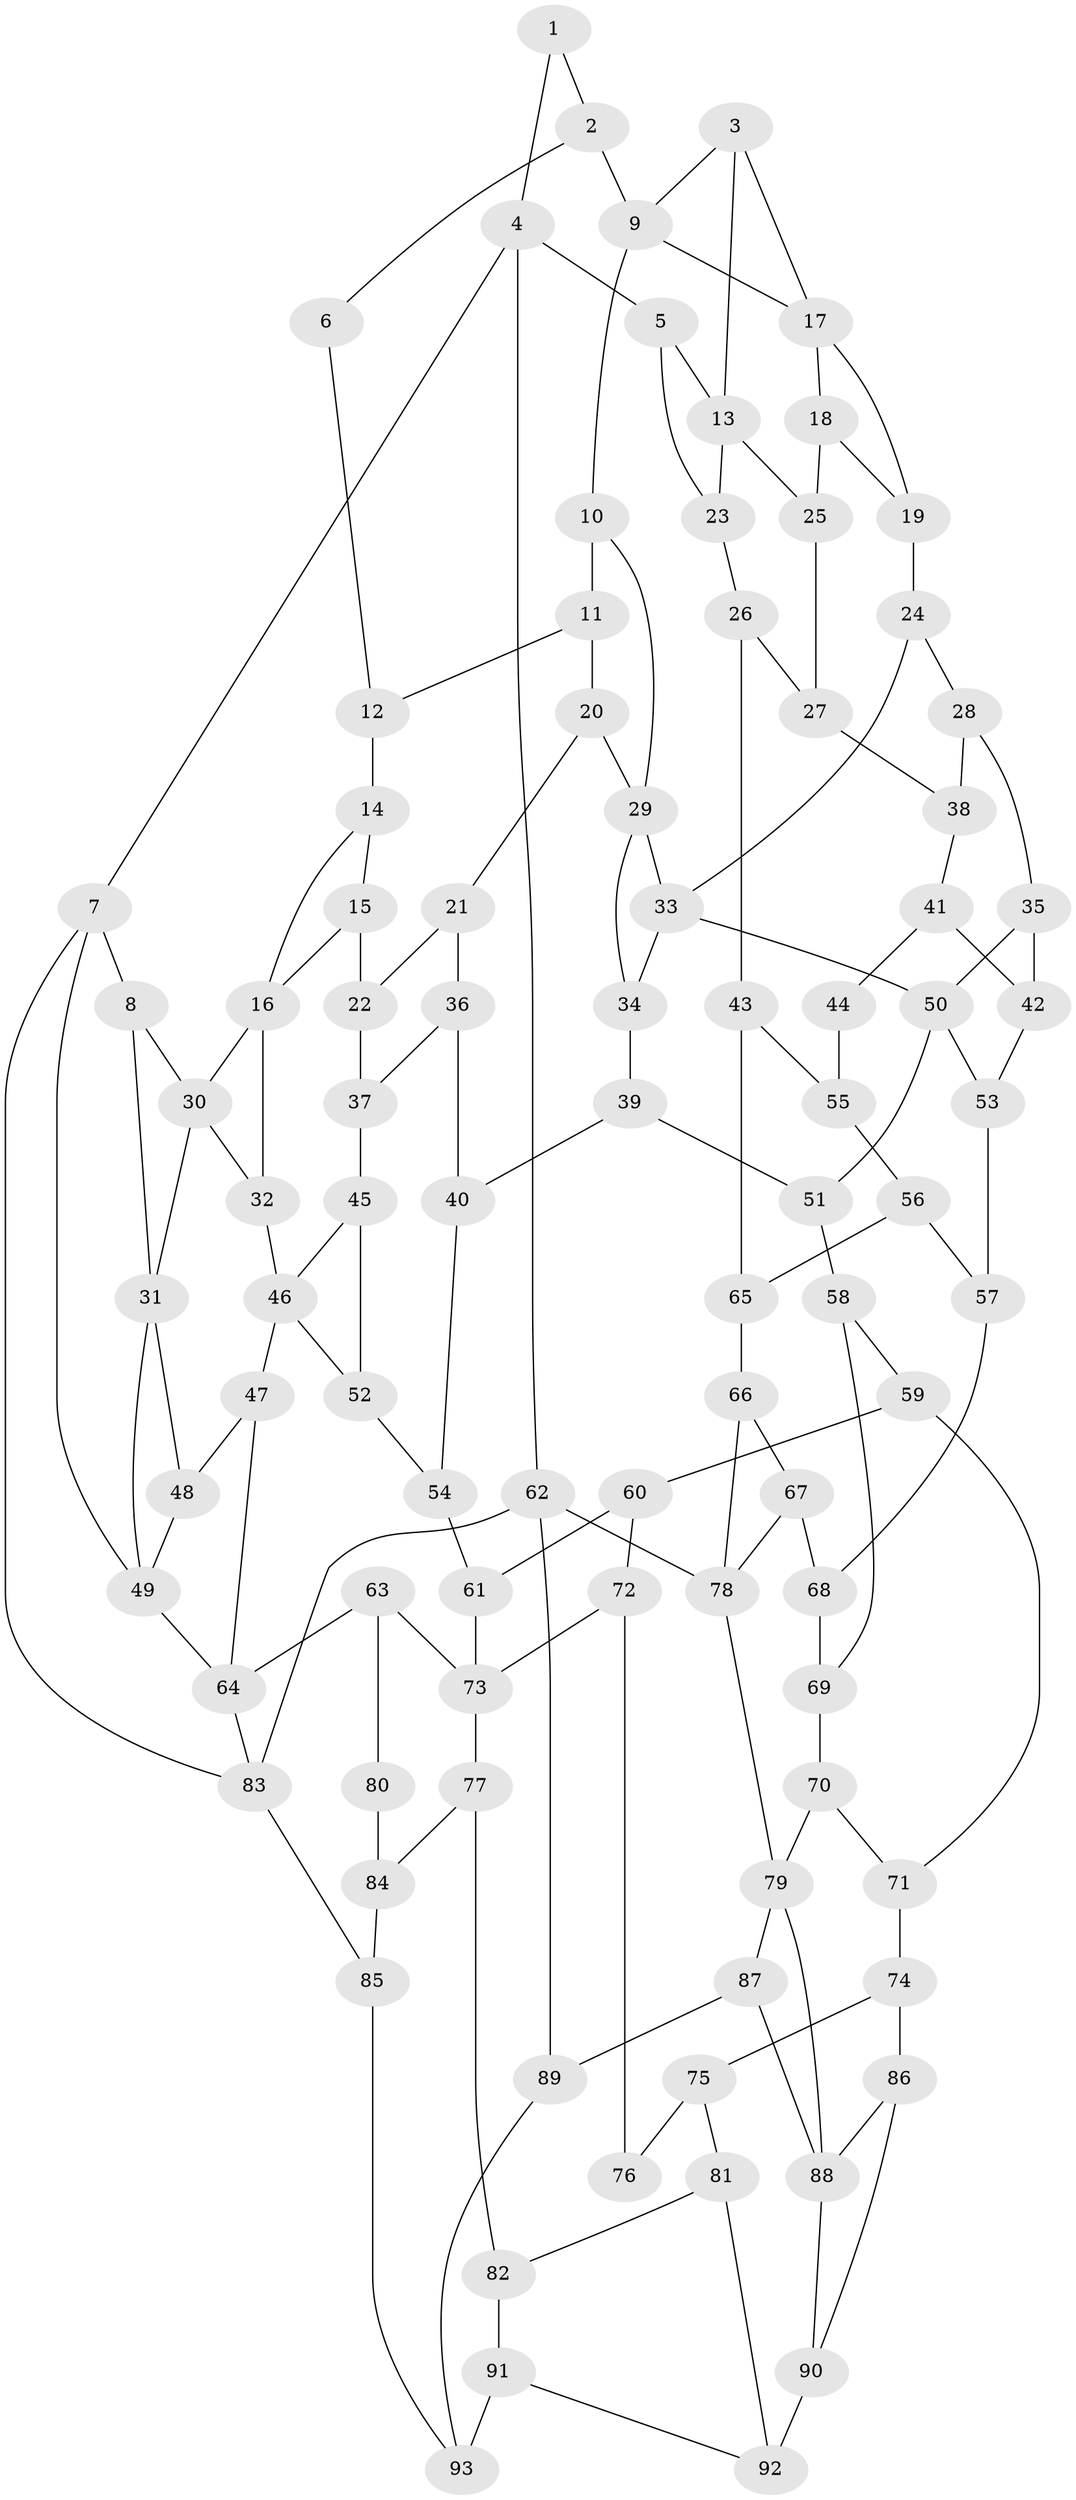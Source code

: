 // original degree distribution, {4: 0.2196969696969697, 5: 0.5378787878787878, 6: 0.2196969696969697, 3: 0.022727272727272728}
// Generated by graph-tools (version 1.1) at 2025/38/03/04/25 23:38:34]
// undirected, 93 vertices, 147 edges
graph export_dot {
  node [color=gray90,style=filled];
  1;
  2;
  3;
  4;
  5;
  6;
  7;
  8;
  9;
  10;
  11;
  12;
  13;
  14;
  15;
  16;
  17;
  18;
  19;
  20;
  21;
  22;
  23;
  24;
  25;
  26;
  27;
  28;
  29;
  30;
  31;
  32;
  33;
  34;
  35;
  36;
  37;
  38;
  39;
  40;
  41;
  42;
  43;
  44;
  45;
  46;
  47;
  48;
  49;
  50;
  51;
  52;
  53;
  54;
  55;
  56;
  57;
  58;
  59;
  60;
  61;
  62;
  63;
  64;
  65;
  66;
  67;
  68;
  69;
  70;
  71;
  72;
  73;
  74;
  75;
  76;
  77;
  78;
  79;
  80;
  81;
  82;
  83;
  84;
  85;
  86;
  87;
  88;
  89;
  90;
  91;
  92;
  93;
  1 -- 2 [weight=1.0];
  1 -- 4 [weight=1.0];
  2 -- 6 [weight=1.0];
  2 -- 9 [weight=1.0];
  3 -- 9 [weight=1.0];
  3 -- 13 [weight=1.0];
  3 -- 17 [weight=1.0];
  4 -- 5 [weight=1.0];
  4 -- 7 [weight=1.0];
  4 -- 62 [weight=1.0];
  5 -- 13 [weight=1.0];
  5 -- 23 [weight=1.0];
  6 -- 12 [weight=1.0];
  7 -- 8 [weight=1.0];
  7 -- 49 [weight=1.0];
  7 -- 83 [weight=1.0];
  8 -- 30 [weight=1.0];
  8 -- 31 [weight=1.0];
  9 -- 10 [weight=1.0];
  9 -- 17 [weight=1.0];
  10 -- 11 [weight=1.0];
  10 -- 29 [weight=1.0];
  11 -- 12 [weight=1.0];
  11 -- 20 [weight=1.0];
  12 -- 14 [weight=2.0];
  13 -- 23 [weight=1.0];
  13 -- 25 [weight=1.0];
  14 -- 15 [weight=1.0];
  14 -- 16 [weight=1.0];
  15 -- 16 [weight=1.0];
  15 -- 22 [weight=1.0];
  16 -- 30 [weight=1.0];
  16 -- 32 [weight=1.0];
  17 -- 18 [weight=1.0];
  17 -- 19 [weight=1.0];
  18 -- 19 [weight=1.0];
  18 -- 25 [weight=2.0];
  19 -- 24 [weight=1.0];
  20 -- 21 [weight=1.0];
  20 -- 29 [weight=1.0];
  21 -- 22 [weight=1.0];
  21 -- 36 [weight=1.0];
  22 -- 37 [weight=1.0];
  23 -- 26 [weight=1.0];
  24 -- 28 [weight=1.0];
  24 -- 33 [weight=1.0];
  25 -- 27 [weight=1.0];
  26 -- 27 [weight=1.0];
  26 -- 43 [weight=1.0];
  27 -- 38 [weight=2.0];
  28 -- 35 [weight=1.0];
  28 -- 38 [weight=1.0];
  29 -- 33 [weight=1.0];
  29 -- 34 [weight=1.0];
  30 -- 31 [weight=1.0];
  30 -- 32 [weight=1.0];
  31 -- 48 [weight=1.0];
  31 -- 49 [weight=1.0];
  32 -- 46 [weight=1.0];
  33 -- 34 [weight=1.0];
  33 -- 50 [weight=1.0];
  34 -- 39 [weight=1.0];
  35 -- 42 [weight=1.0];
  35 -- 50 [weight=1.0];
  36 -- 37 [weight=1.0];
  36 -- 40 [weight=1.0];
  37 -- 45 [weight=2.0];
  38 -- 41 [weight=1.0];
  39 -- 40 [weight=1.0];
  39 -- 51 [weight=1.0];
  40 -- 54 [weight=1.0];
  41 -- 42 [weight=1.0];
  41 -- 44 [weight=1.0];
  42 -- 53 [weight=1.0];
  43 -- 55 [weight=1.0];
  43 -- 65 [weight=1.0];
  44 -- 55 [weight=2.0];
  45 -- 46 [weight=1.0];
  45 -- 52 [weight=1.0];
  46 -- 47 [weight=1.0];
  46 -- 52 [weight=1.0];
  47 -- 48 [weight=1.0];
  47 -- 64 [weight=1.0];
  48 -- 49 [weight=1.0];
  49 -- 64 [weight=1.0];
  50 -- 51 [weight=1.0];
  50 -- 53 [weight=1.0];
  51 -- 58 [weight=1.0];
  52 -- 54 [weight=1.0];
  53 -- 57 [weight=1.0];
  54 -- 61 [weight=1.0];
  55 -- 56 [weight=1.0];
  56 -- 57 [weight=1.0];
  56 -- 65 [weight=1.0];
  57 -- 68 [weight=1.0];
  58 -- 59 [weight=1.0];
  58 -- 69 [weight=1.0];
  59 -- 60 [weight=1.0];
  59 -- 71 [weight=1.0];
  60 -- 61 [weight=1.0];
  60 -- 72 [weight=1.0];
  61 -- 73 [weight=1.0];
  62 -- 78 [weight=1.0];
  62 -- 83 [weight=1.0];
  62 -- 89 [weight=1.0];
  63 -- 64 [weight=1.0];
  63 -- 73 [weight=1.0];
  63 -- 80 [weight=2.0];
  64 -- 83 [weight=1.0];
  65 -- 66 [weight=2.0];
  66 -- 67 [weight=1.0];
  66 -- 78 [weight=1.0];
  67 -- 68 [weight=1.0];
  67 -- 78 [weight=1.0];
  68 -- 69 [weight=2.0];
  69 -- 70 [weight=1.0];
  70 -- 71 [weight=1.0];
  70 -- 79 [weight=1.0];
  71 -- 74 [weight=1.0];
  72 -- 73 [weight=1.0];
  72 -- 76 [weight=2.0];
  73 -- 77 [weight=1.0];
  74 -- 75 [weight=1.0];
  74 -- 86 [weight=1.0];
  75 -- 76 [weight=1.0];
  75 -- 81 [weight=1.0];
  77 -- 82 [weight=1.0];
  77 -- 84 [weight=1.0];
  78 -- 79 [weight=1.0];
  79 -- 87 [weight=1.0];
  79 -- 88 [weight=1.0];
  80 -- 84 [weight=2.0];
  81 -- 82 [weight=1.0];
  81 -- 92 [weight=1.0];
  82 -- 91 [weight=1.0];
  83 -- 85 [weight=1.0];
  84 -- 85 [weight=1.0];
  85 -- 93 [weight=1.0];
  86 -- 88 [weight=1.0];
  86 -- 90 [weight=1.0];
  87 -- 88 [weight=1.0];
  87 -- 89 [weight=1.0];
  88 -- 90 [weight=1.0];
  89 -- 93 [weight=1.0];
  90 -- 92 [weight=2.0];
  91 -- 92 [weight=1.0];
  91 -- 93 [weight=2.0];
}
